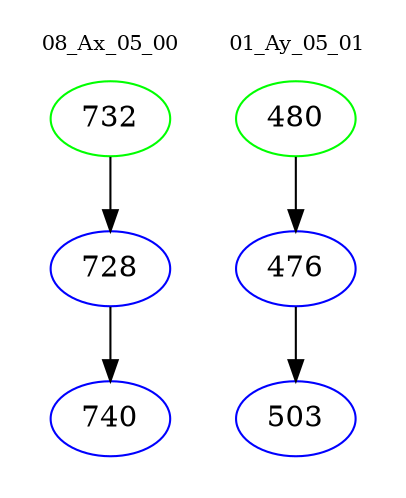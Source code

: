 digraph{
subgraph cluster_0 {
color = white
label = "08_Ax_05_00";
fontsize=10;
T0_732 [label="732", color="green"]
T0_732 -> T0_728 [color="black"]
T0_728 [label="728", color="blue"]
T0_728 -> T0_740 [color="black"]
T0_740 [label="740", color="blue"]
}
subgraph cluster_1 {
color = white
label = "01_Ay_05_01";
fontsize=10;
T1_480 [label="480", color="green"]
T1_480 -> T1_476 [color="black"]
T1_476 [label="476", color="blue"]
T1_476 -> T1_503 [color="black"]
T1_503 [label="503", color="blue"]
}
}
